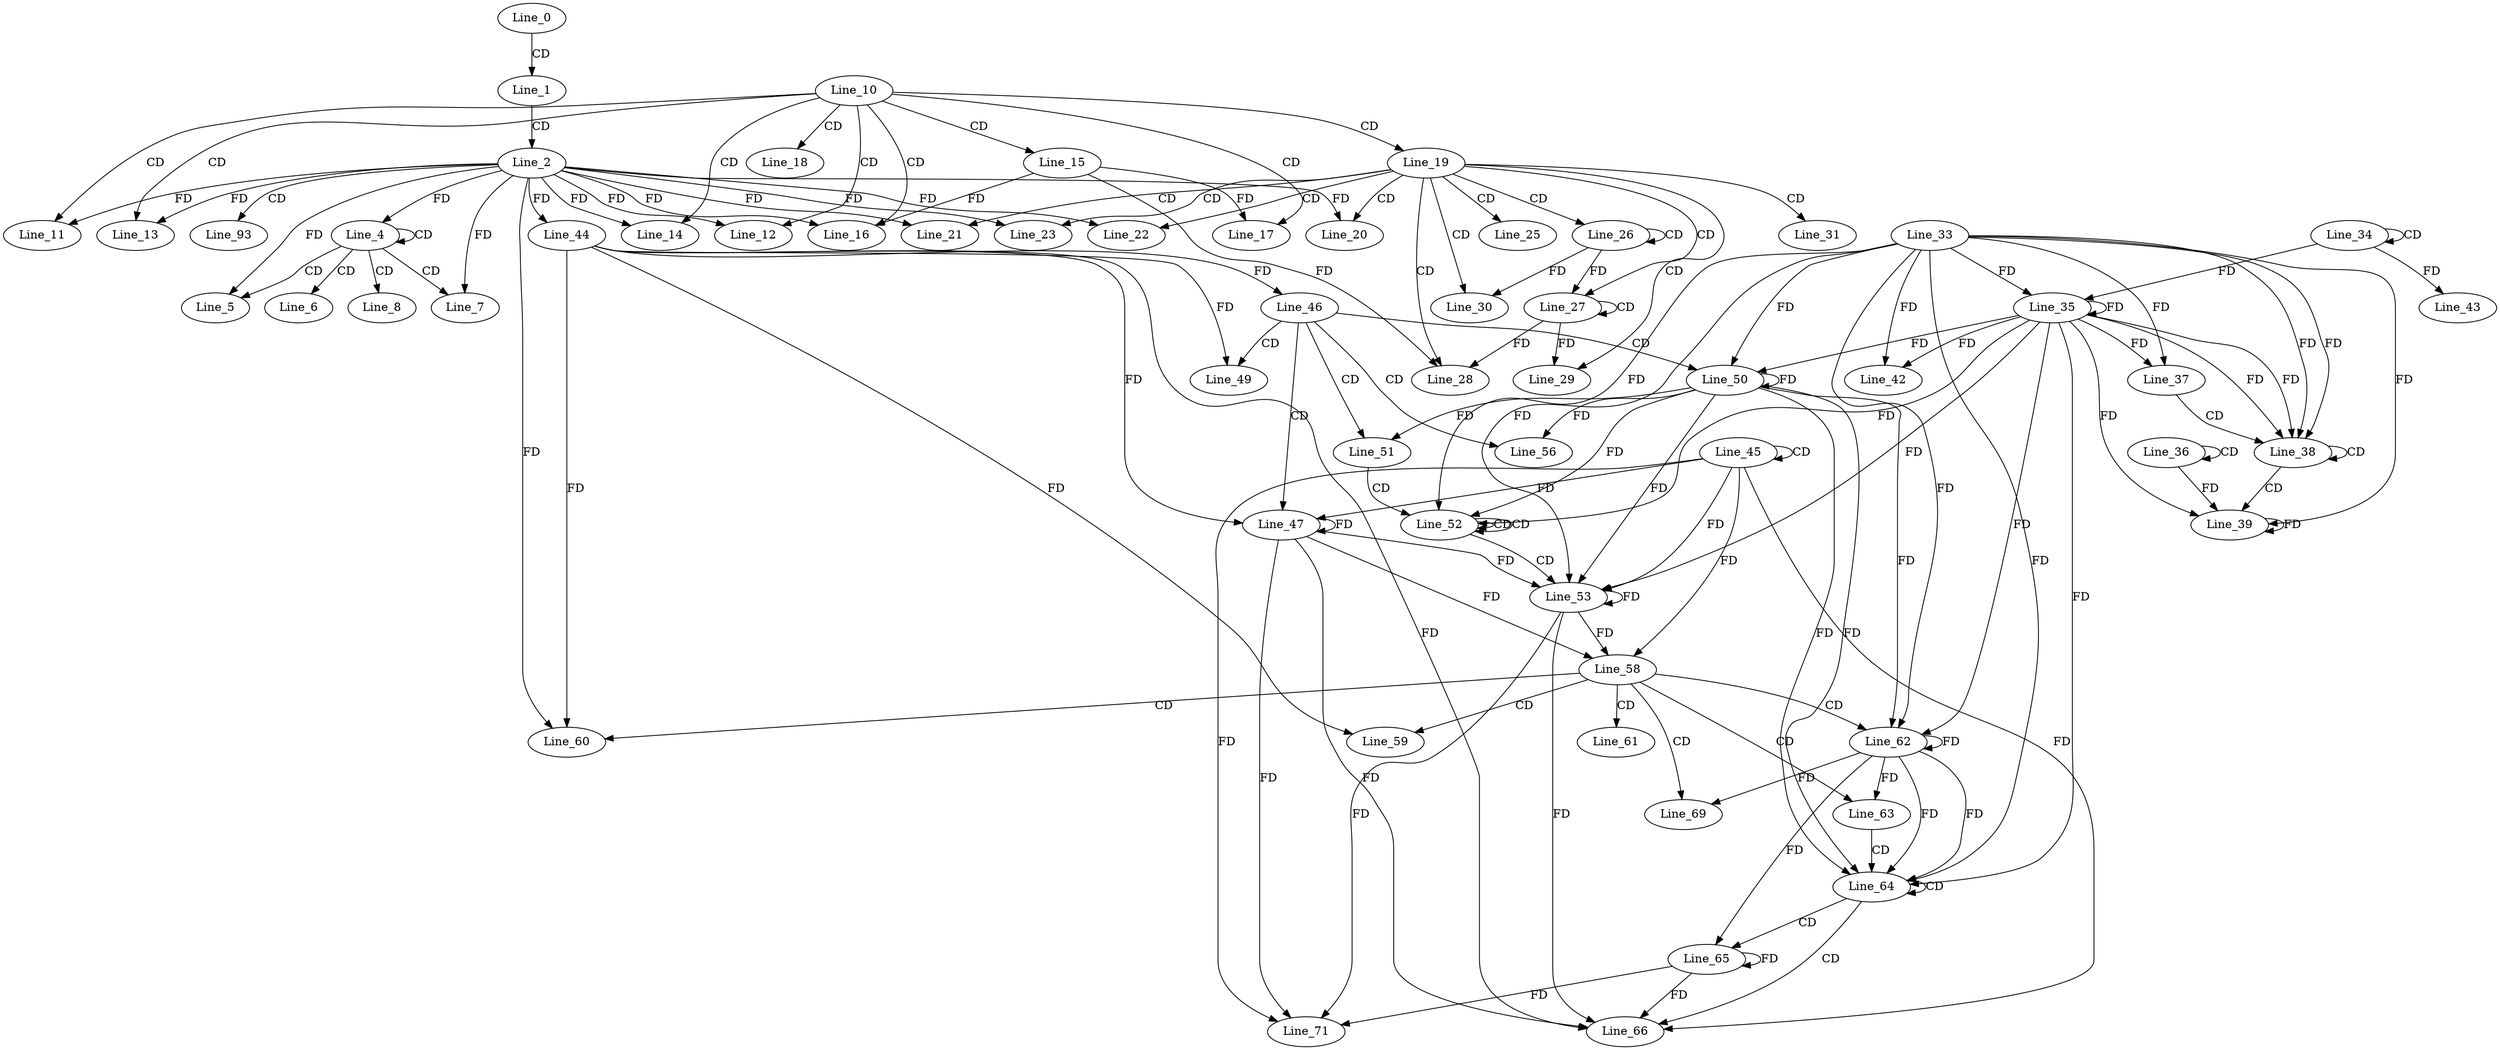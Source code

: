 digraph G {
  Line_0;
  Line_1;
  Line_2;
  Line_4;
  Line_4;
  Line_4;
  Line_4;
  Line_4;
  Line_5;
  Line_5;
  Line_6;
  Line_7;
  Line_7;
  Line_8;
  Line_10;
  Line_11;
  Line_11;
  Line_12;
  Line_12;
  Line_13;
  Line_13;
  Line_14;
  Line_15;
  Line_16;
  Line_17;
  Line_17;
  Line_18;
  Line_19;
  Line_20;
  Line_20;
  Line_21;
  Line_21;
  Line_22;
  Line_22;
  Line_23;
  Line_25;
  Line_26;
  Line_26;
  Line_27;
  Line_27;
  Line_28;
  Line_28;
  Line_29;
  Line_30;
  Line_31;
  Line_34;
  Line_34;
  Line_33;
  Line_35;
  Line_35;
  Line_36;
  Line_36;
  Line_37;
  Line_38;
  Line_38;
  Line_39;
  Line_39;
  Line_42;
  Line_43;
  Line_44;
  Line_45;
  Line_45;
  Line_44;
  Line_46;
  Line_46;
  Line_47;
  Line_47;
  Line_49;
  Line_50;
  Line_50;
  Line_51;
  Line_52;
  Line_52;
  Line_53;
  Line_53;
  Line_56;
  Line_58;
  Line_59;
  Line_60;
  Line_60;
  Line_60;
  Line_61;
  Line_62;
  Line_62;
  Line_63;
  Line_64;
  Line_64;
  Line_65;
  Line_65;
  Line_66;
  Line_69;
  Line_71;
  Line_93;
  Line_0 -> Line_1 [ label="CD" ];
  Line_1 -> Line_2 [ label="CD" ];
  Line_2 -> Line_4 [ label="FD" ];
  Line_4 -> Line_4 [ label="CD" ];
  Line_4 -> Line_5 [ label="CD" ];
  Line_2 -> Line_5 [ label="FD" ];
  Line_4 -> Line_6 [ label="CD" ];
  Line_4 -> Line_7 [ label="CD" ];
  Line_2 -> Line_7 [ label="FD" ];
  Line_4 -> Line_8 [ label="CD" ];
  Line_10 -> Line_11 [ label="CD" ];
  Line_2 -> Line_11 [ label="FD" ];
  Line_10 -> Line_12 [ label="CD" ];
  Line_2 -> Line_12 [ label="FD" ];
  Line_10 -> Line_13 [ label="CD" ];
  Line_2 -> Line_13 [ label="FD" ];
  Line_10 -> Line_14 [ label="CD" ];
  Line_2 -> Line_14 [ label="FD" ];
  Line_10 -> Line_15 [ label="CD" ];
  Line_10 -> Line_16 [ label="CD" ];
  Line_2 -> Line_16 [ label="FD" ];
  Line_15 -> Line_16 [ label="FD" ];
  Line_10 -> Line_17 [ label="CD" ];
  Line_15 -> Line_17 [ label="FD" ];
  Line_10 -> Line_18 [ label="CD" ];
  Line_10 -> Line_19 [ label="CD" ];
  Line_19 -> Line_20 [ label="CD" ];
  Line_2 -> Line_20 [ label="FD" ];
  Line_19 -> Line_21 [ label="CD" ];
  Line_2 -> Line_21 [ label="FD" ];
  Line_19 -> Line_22 [ label="CD" ];
  Line_2 -> Line_22 [ label="FD" ];
  Line_19 -> Line_23 [ label="CD" ];
  Line_2 -> Line_23 [ label="FD" ];
  Line_19 -> Line_25 [ label="CD" ];
  Line_19 -> Line_26 [ label="CD" ];
  Line_26 -> Line_26 [ label="CD" ];
  Line_19 -> Line_27 [ label="CD" ];
  Line_27 -> Line_27 [ label="CD" ];
  Line_26 -> Line_27 [ label="FD" ];
  Line_19 -> Line_28 [ label="CD" ];
  Line_27 -> Line_28 [ label="FD" ];
  Line_15 -> Line_28 [ label="FD" ];
  Line_19 -> Line_29 [ label="CD" ];
  Line_27 -> Line_29 [ label="FD" ];
  Line_19 -> Line_30 [ label="CD" ];
  Line_26 -> Line_30 [ label="FD" ];
  Line_19 -> Line_31 [ label="CD" ];
  Line_34 -> Line_34 [ label="CD" ];
  Line_33 -> Line_35 [ label="FD" ];
  Line_35 -> Line_35 [ label="FD" ];
  Line_34 -> Line_35 [ label="FD" ];
  Line_36 -> Line_36 [ label="CD" ];
  Line_33 -> Line_37 [ label="FD" ];
  Line_35 -> Line_37 [ label="FD" ];
  Line_37 -> Line_38 [ label="CD" ];
  Line_33 -> Line_38 [ label="FD" ];
  Line_35 -> Line_38 [ label="FD" ];
  Line_38 -> Line_38 [ label="CD" ];
  Line_33 -> Line_38 [ label="FD" ];
  Line_35 -> Line_38 [ label="FD" ];
  Line_38 -> Line_39 [ label="CD" ];
  Line_36 -> Line_39 [ label="FD" ];
  Line_39 -> Line_39 [ label="FD" ];
  Line_33 -> Line_39 [ label="FD" ];
  Line_35 -> Line_39 [ label="FD" ];
  Line_33 -> Line_42 [ label="FD" ];
  Line_35 -> Line_42 [ label="FD" ];
  Line_34 -> Line_43 [ label="FD" ];
  Line_2 -> Line_44 [ label="FD" ];
  Line_45 -> Line_45 [ label="CD" ];
  Line_44 -> Line_46 [ label="FD" ];
  Line_46 -> Line_47 [ label="CD" ];
  Line_45 -> Line_47 [ label="FD" ];
  Line_47 -> Line_47 [ label="FD" ];
  Line_44 -> Line_47 [ label="FD" ];
  Line_46 -> Line_49 [ label="CD" ];
  Line_44 -> Line_49 [ label="FD" ];
  Line_46 -> Line_50 [ label="CD" ];
  Line_33 -> Line_50 [ label="FD" ];
  Line_35 -> Line_50 [ label="FD" ];
  Line_50 -> Line_50 [ label="FD" ];
  Line_46 -> Line_51 [ label="CD" ];
  Line_50 -> Line_51 [ label="FD" ];
  Line_51 -> Line_52 [ label="CD" ];
  Line_52 -> Line_52 [ label="CD" ];
  Line_52 -> Line_52 [ label="CD" ];
  Line_33 -> Line_52 [ label="FD" ];
  Line_35 -> Line_52 [ label="FD" ];
  Line_50 -> Line_52 [ label="FD" ];
  Line_52 -> Line_53 [ label="CD" ];
  Line_53 -> Line_53 [ label="FD" ];
  Line_45 -> Line_53 [ label="FD" ];
  Line_47 -> Line_53 [ label="FD" ];
  Line_33 -> Line_53 [ label="FD" ];
  Line_35 -> Line_53 [ label="FD" ];
  Line_50 -> Line_53 [ label="FD" ];
  Line_46 -> Line_56 [ label="CD" ];
  Line_50 -> Line_56 [ label="FD" ];
  Line_53 -> Line_58 [ label="FD" ];
  Line_45 -> Line_58 [ label="FD" ];
  Line_47 -> Line_58 [ label="FD" ];
  Line_58 -> Line_59 [ label="CD" ];
  Line_44 -> Line_59 [ label="FD" ];
  Line_58 -> Line_60 [ label="CD" ];
  Line_44 -> Line_60 [ label="FD" ];
  Line_2 -> Line_60 [ label="FD" ];
  Line_58 -> Line_61 [ label="CD" ];
  Line_58 -> Line_62 [ label="CD" ];
  Line_33 -> Line_62 [ label="FD" ];
  Line_35 -> Line_62 [ label="FD" ];
  Line_50 -> Line_62 [ label="FD" ];
  Line_62 -> Line_62 [ label="FD" ];
  Line_58 -> Line_63 [ label="CD" ];
  Line_62 -> Line_63 [ label="FD" ];
  Line_63 -> Line_64 [ label="CD" ];
  Line_50 -> Line_64 [ label="FD" ];
  Line_62 -> Line_64 [ label="FD" ];
  Line_64 -> Line_64 [ label="CD" ];
  Line_33 -> Line_64 [ label="FD" ];
  Line_35 -> Line_64 [ label="FD" ];
  Line_50 -> Line_64 [ label="FD" ];
  Line_62 -> Line_64 [ label="FD" ];
  Line_64 -> Line_65 [ label="CD" ];
  Line_65 -> Line_65 [ label="FD" ];
  Line_62 -> Line_65 [ label="FD" ];
  Line_64 -> Line_66 [ label="CD" ];
  Line_44 -> Line_66 [ label="FD" ];
  Line_53 -> Line_66 [ label="FD" ];
  Line_45 -> Line_66 [ label="FD" ];
  Line_47 -> Line_66 [ label="FD" ];
  Line_65 -> Line_66 [ label="FD" ];
  Line_58 -> Line_69 [ label="CD" ];
  Line_62 -> Line_69 [ label="FD" ];
  Line_53 -> Line_71 [ label="FD" ];
  Line_45 -> Line_71 [ label="FD" ];
  Line_47 -> Line_71 [ label="FD" ];
  Line_65 -> Line_71 [ label="FD" ];
  Line_2 -> Line_93 [ label="CD" ];
}
